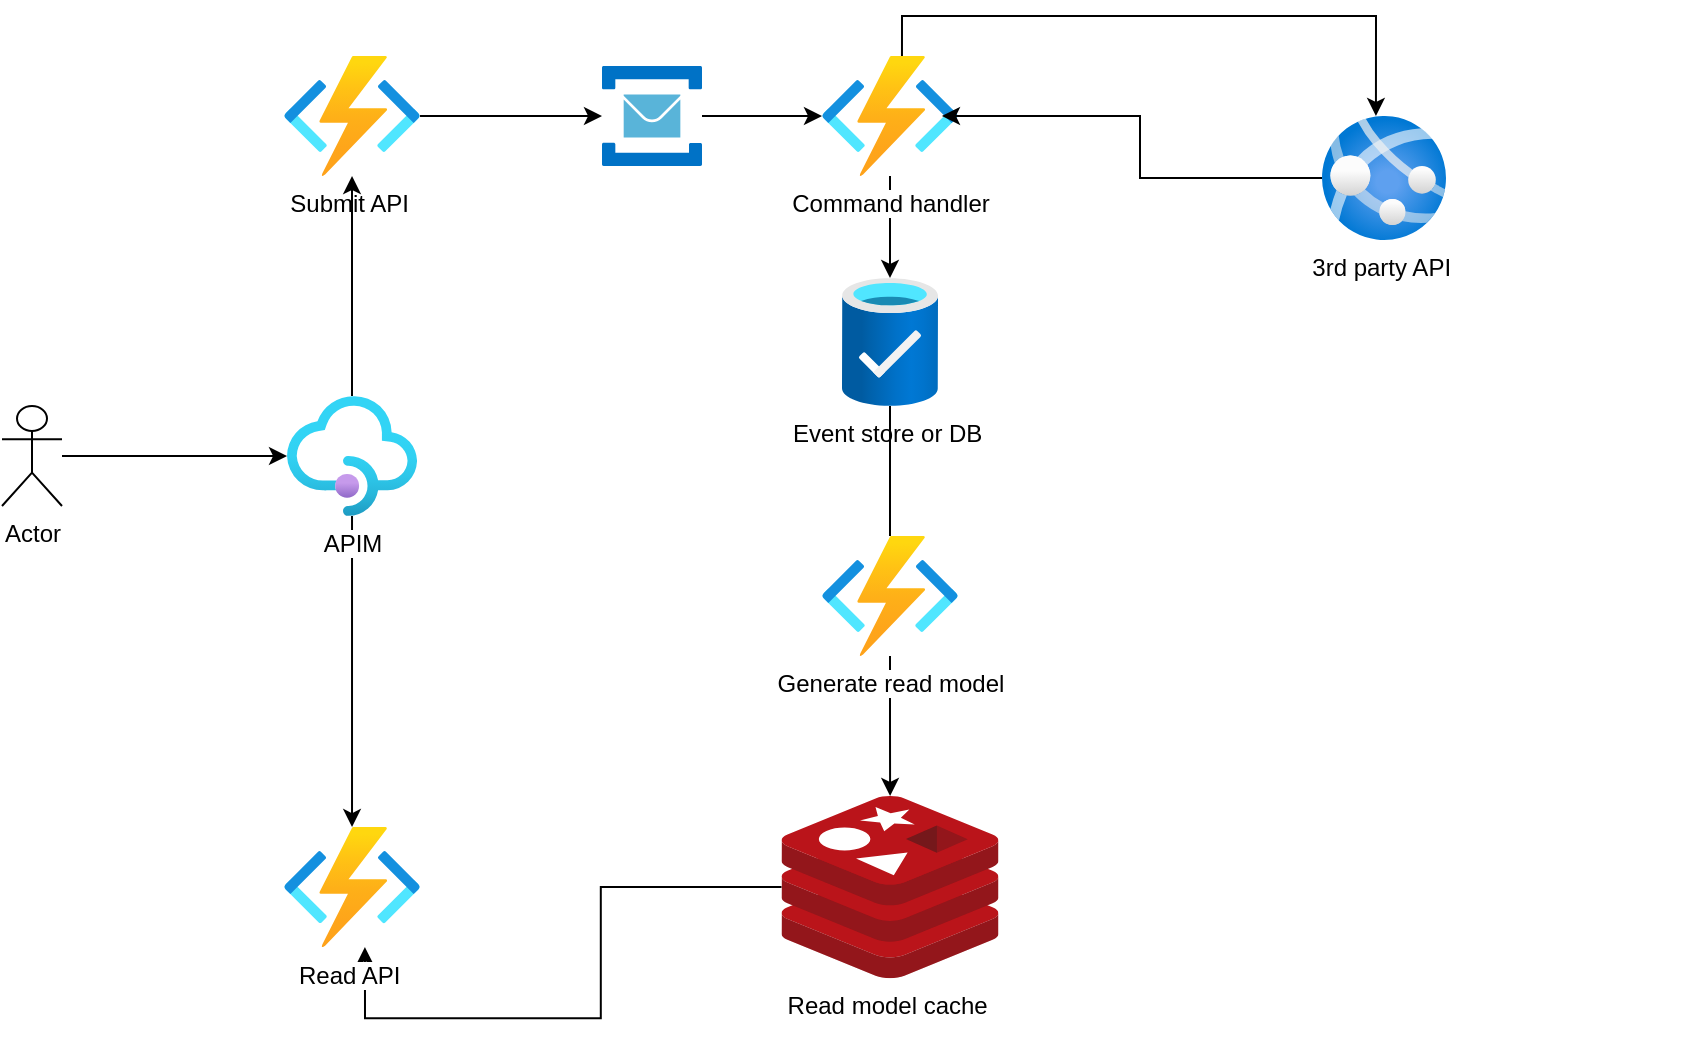 <mxfile version="20.0.3" type="github">
  <diagram id="RUVcYa9RVL_YRO4Ov1P2" name="Page-1">
    <mxGraphModel dx="870" dy="586" grid="1" gridSize="10" guides="1" tooltips="1" connect="1" arrows="1" fold="1" page="1" pageScale="1" pageWidth="583" pageHeight="827" math="0" shadow="0">
      <root>
        <mxCell id="0" />
        <mxCell id="1" parent="0" />
        <mxCell id="38tPhvQ4RKaHuOEbYrm1-40" style="edgeStyle=orthogonalEdgeStyle;rounded=0;orthogonalLoop=1;jettySize=auto;html=1;" parent="1" source="WfTik3zrqjdKy5yZ7-6u-2" target="38tPhvQ4RKaHuOEbYrm1-27" edge="1">
          <mxGeometry relative="1" as="geometry" />
        </mxCell>
        <mxCell id="WfTik3zrqjdKy5yZ7-6u-2" value="Actor" style="shape=umlActor;verticalLabelPosition=bottom;verticalAlign=top;html=1;outlineConnect=0;" parent="1" vertex="1">
          <mxGeometry x="130" y="265" width="30" height="50" as="geometry" />
        </mxCell>
        <mxCell id="38tPhvQ4RKaHuOEbYrm1-26" style="edgeStyle=orthogonalEdgeStyle;rounded=0;orthogonalLoop=1;jettySize=auto;html=1;entryX=0.595;entryY=1;entryDx=0;entryDy=0;entryPerimeter=0;" parent="1" source="WfTik3zrqjdKy5yZ7-6u-27" edge="1" target="38tPhvQ4RKaHuOEbYrm1-2">
          <mxGeometry relative="1" as="geometry">
            <mxPoint x="340" y="450" as="targetPoint" />
          </mxGeometry>
        </mxCell>
        <mxCell id="WfTik3zrqjdKy5yZ7-6u-27" value="Read model cache&amp;nbsp;" style="sketch=0;aspect=fixed;html=1;points=[];align=center;image;fontSize=12;image=img/lib/mscae/Cache_Redis_Product.svg;" parent="1" vertex="1">
          <mxGeometry x="519.77" y="460" width="108.46" height="91.1" as="geometry" />
        </mxCell>
        <mxCell id="WfTik3zrqjdKy5yZ7-6u-54" style="edgeStyle=orthogonalEdgeStyle;rounded=0;orthogonalLoop=1;jettySize=auto;html=1;exitX=0.5;exitY=1;exitDx=0;exitDy=0;" parent="1" edge="1">
          <mxGeometry relative="1" as="geometry">
            <mxPoint x="970" y="200" as="sourcePoint" />
            <mxPoint x="970" y="200" as="targetPoint" />
          </mxGeometry>
        </mxCell>
        <mxCell id="WfTik3zrqjdKy5yZ7-6u-96" style="edgeStyle=orthogonalEdgeStyle;rounded=0;orthogonalLoop=1;jettySize=auto;html=1;exitX=0.5;exitY=1;exitDx=0;exitDy=0;" parent="1" edge="1">
          <mxGeometry relative="1" as="geometry">
            <mxPoint x="165" y="290" as="sourcePoint" />
            <mxPoint x="165" y="290" as="targetPoint" />
          </mxGeometry>
        </mxCell>
        <mxCell id="38tPhvQ4RKaHuOEbYrm1-2" value="Read API&amp;nbsp;" style="aspect=fixed;html=1;points=[];align=center;image;fontSize=12;image=img/lib/azure2/iot/Function_Apps.svg;" parent="1" vertex="1">
          <mxGeometry x="271.01" y="475.55" width="68" height="60" as="geometry" />
        </mxCell>
        <mxCell id="38tPhvQ4RKaHuOEbYrm1-12" value="" style="edgeStyle=orthogonalEdgeStyle;rounded=0;orthogonalLoop=1;jettySize=auto;html=1;" parent="1" source="38tPhvQ4RKaHuOEbYrm1-3" target="38tPhvQ4RKaHuOEbYrm1-11" edge="1">
          <mxGeometry relative="1" as="geometry" />
        </mxCell>
        <mxCell id="38tPhvQ4RKaHuOEbYrm1-3" value="Submit API&amp;nbsp;" style="aspect=fixed;html=1;points=[];align=center;image;fontSize=12;image=img/lib/azure2/iot/Function_Apps.svg;" parent="1" vertex="1">
          <mxGeometry x="271.01" y="90" width="68" height="60" as="geometry" />
        </mxCell>
        <mxCell id="38tPhvQ4RKaHuOEbYrm1-19" value="" style="edgeStyle=orthogonalEdgeStyle;rounded=0;orthogonalLoop=1;jettySize=auto;html=1;" parent="1" source="38tPhvQ4RKaHuOEbYrm1-11" target="38tPhvQ4RKaHuOEbYrm1-13" edge="1">
          <mxGeometry relative="1" as="geometry" />
        </mxCell>
        <mxCell id="38tPhvQ4RKaHuOEbYrm1-11" value="" style="sketch=0;aspect=fixed;html=1;points=[];align=center;image;fontSize=12;image=img/lib/mscae/Service_Bus.svg;" parent="1" vertex="1">
          <mxGeometry x="430" y="95" width="50" height="50" as="geometry" />
        </mxCell>
        <mxCell id="38tPhvQ4RKaHuOEbYrm1-23" value="" style="edgeStyle=orthogonalEdgeStyle;rounded=0;orthogonalLoop=1;jettySize=auto;html=1;" parent="1" source="38tPhvQ4RKaHuOEbYrm1-13" target="38tPhvQ4RKaHuOEbYrm1-17" edge="1">
          <mxGeometry relative="1" as="geometry" />
        </mxCell>
        <mxCell id="AhzPj0LaZZB0Be55pUgu-6" style="edgeStyle=orthogonalEdgeStyle;rounded=0;orthogonalLoop=1;jettySize=auto;html=1;entryX=0.435;entryY=0;entryDx=0;entryDy=0;entryPerimeter=0;exitX=0.588;exitY=0;exitDx=0;exitDy=0;exitPerimeter=0;" edge="1" parent="1" source="38tPhvQ4RKaHuOEbYrm1-13" target="38tPhvQ4RKaHuOEbYrm1-14">
          <mxGeometry relative="1" as="geometry">
            <mxPoint x="580" y="80" as="sourcePoint" />
          </mxGeometry>
        </mxCell>
        <mxCell id="38tPhvQ4RKaHuOEbYrm1-13" value="Command handler" style="aspect=fixed;html=1;points=[];align=center;image;fontSize=12;image=img/lib/azure2/compute/Function_Apps.svg;" parent="1" vertex="1">
          <mxGeometry x="540" y="90" width="68" height="60" as="geometry" />
        </mxCell>
        <mxCell id="AhzPj0LaZZB0Be55pUgu-9" style="edgeStyle=orthogonalEdgeStyle;rounded=0;orthogonalLoop=1;jettySize=auto;html=1;entryX=0.882;entryY=0.5;entryDx=0;entryDy=0;entryPerimeter=0;" edge="1" parent="1" source="38tPhvQ4RKaHuOEbYrm1-14" target="38tPhvQ4RKaHuOEbYrm1-13">
          <mxGeometry relative="1" as="geometry" />
        </mxCell>
        <mxCell id="38tPhvQ4RKaHuOEbYrm1-14" value="3rd party API&amp;nbsp;" style="aspect=fixed;html=1;points=[];align=center;image;fontSize=12;image=img/lib/azure2/compute/App_Services.svg;" parent="1" vertex="1">
          <mxGeometry x="790" y="120" width="62" height="62" as="geometry" />
        </mxCell>
        <mxCell id="38tPhvQ4RKaHuOEbYrm1-25" value="" style="edgeStyle=orthogonalEdgeStyle;rounded=0;orthogonalLoop=1;jettySize=auto;html=1;startArrow=none;" parent="1" source="AhzPj0LaZZB0Be55pUgu-10" target="WfTik3zrqjdKy5yZ7-6u-27" edge="1">
          <mxGeometry relative="1" as="geometry" />
        </mxCell>
        <mxCell id="38tPhvQ4RKaHuOEbYrm1-17" value="Event store or DB&amp;nbsp;" style="aspect=fixed;html=1;points=[];align=center;image;fontSize=12;image=img/lib/azure2/general/Production_Ready_Database.svg;" parent="1" vertex="1">
          <mxGeometry x="550" y="201" width="48" height="64" as="geometry" />
        </mxCell>
        <mxCell id="38tPhvQ4RKaHuOEbYrm1-29" value="" style="edgeStyle=orthogonalEdgeStyle;rounded=0;orthogonalLoop=1;jettySize=auto;html=1;" parent="1" source="38tPhvQ4RKaHuOEbYrm1-27" target="38tPhvQ4RKaHuOEbYrm1-3" edge="1">
          <mxGeometry relative="1" as="geometry" />
        </mxCell>
        <mxCell id="38tPhvQ4RKaHuOEbYrm1-30" value="" style="edgeStyle=orthogonalEdgeStyle;rounded=0;orthogonalLoop=1;jettySize=auto;html=1;" parent="1" source="38tPhvQ4RKaHuOEbYrm1-27" target="38tPhvQ4RKaHuOEbYrm1-2" edge="1">
          <mxGeometry relative="1" as="geometry" />
        </mxCell>
        <mxCell id="38tPhvQ4RKaHuOEbYrm1-27" value="APIM" style="aspect=fixed;html=1;points=[];align=center;image;fontSize=12;image=img/lib/azure2/integration/API_Management_Services.svg;" parent="1" vertex="1">
          <mxGeometry x="272.51" y="260" width="65" height="60" as="geometry" />
        </mxCell>
        <mxCell id="AhzPj0LaZZB0Be55pUgu-10" value="Generate read model" style="aspect=fixed;html=1;points=[];align=center;image;fontSize=12;image=img/lib/azure2/compute/Function_Apps.svg;" vertex="1" parent="1">
          <mxGeometry x="540" y="330" width="68" height="60" as="geometry" />
        </mxCell>
        <mxCell id="AhzPj0LaZZB0Be55pUgu-11" value="" style="edgeStyle=orthogonalEdgeStyle;rounded=0;orthogonalLoop=1;jettySize=auto;html=1;endArrow=none;" edge="1" parent="1" source="38tPhvQ4RKaHuOEbYrm1-17" target="AhzPj0LaZZB0Be55pUgu-10">
          <mxGeometry relative="1" as="geometry">
            <mxPoint x="574" y="265" as="sourcePoint" />
            <mxPoint x="574.1" y="404.45" as="targetPoint" />
          </mxGeometry>
        </mxCell>
      </root>
    </mxGraphModel>
  </diagram>
</mxfile>
